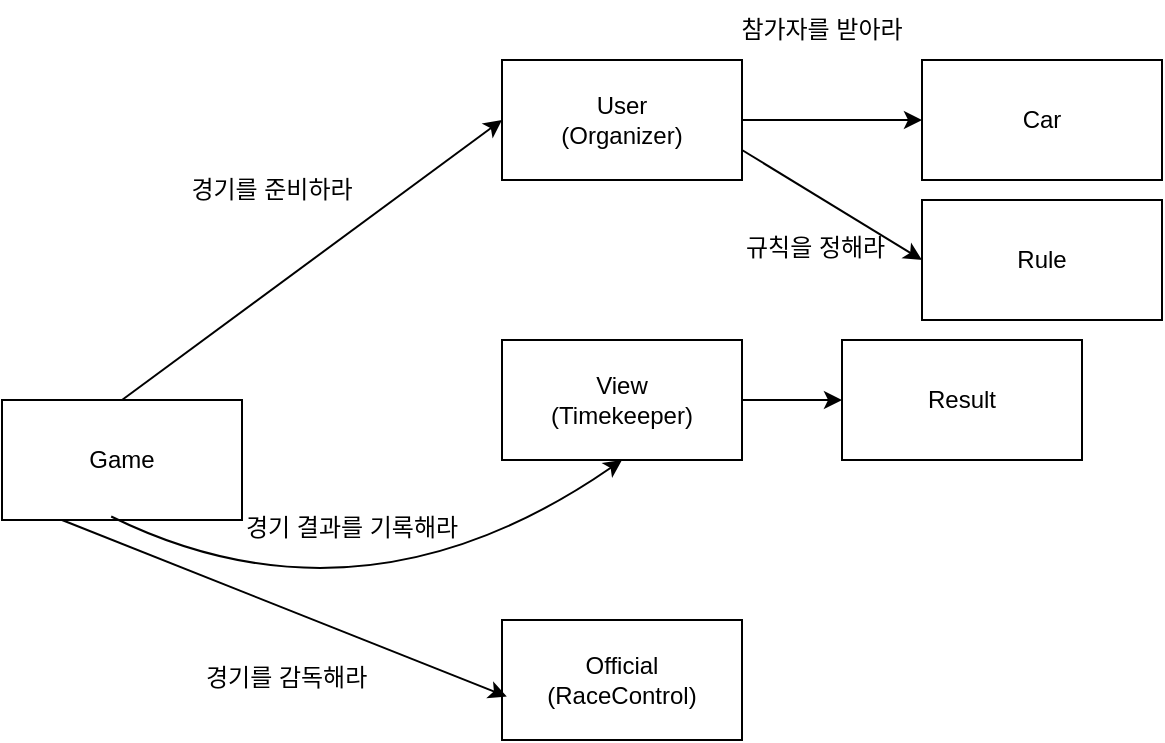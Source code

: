 <mxfile version="22.1.7" type="github">
  <diagram name="페이지-1" id="kt-0oAe_-V_F-y4itiqc">
    <mxGraphModel dx="1024" dy="541" grid="1" gridSize="10" guides="1" tooltips="1" connect="1" arrows="1" fold="1" page="1" pageScale="1" pageWidth="827" pageHeight="1169" math="0" shadow="0">
      <root>
        <mxCell id="0" />
        <mxCell id="1" parent="0" />
        <mxCell id="ZdGZJfH25Wl6BX2V0NJI-1" value="Car" style="rounded=0;whiteSpace=wrap;html=1;" vertex="1" parent="1">
          <mxGeometry x="600" y="100" width="120" height="60" as="geometry" />
        </mxCell>
        <mxCell id="ZdGZJfH25Wl6BX2V0NJI-2" value="Result" style="rounded=0;whiteSpace=wrap;html=1;" vertex="1" parent="1">
          <mxGeometry x="560" y="240" width="120" height="60" as="geometry" />
        </mxCell>
        <mxCell id="ZdGZJfH25Wl6BX2V0NJI-3" value="View&lt;br&gt;(Timekeeper)" style="rounded=0;whiteSpace=wrap;html=1;" vertex="1" parent="1">
          <mxGeometry x="390" y="240" width="120" height="60" as="geometry" />
        </mxCell>
        <mxCell id="ZdGZJfH25Wl6BX2V0NJI-4" value="User&lt;br&gt;(Organizer)" style="rounded=0;whiteSpace=wrap;html=1;" vertex="1" parent="1">
          <mxGeometry x="390" y="100" width="120" height="60" as="geometry" />
        </mxCell>
        <mxCell id="ZdGZJfH25Wl6BX2V0NJI-5" value="Official&lt;br&gt;(RaceControl)" style="rounded=0;whiteSpace=wrap;html=1;" vertex="1" parent="1">
          <mxGeometry x="390" y="380" width="120" height="60" as="geometry" />
        </mxCell>
        <mxCell id="ZdGZJfH25Wl6BX2V0NJI-6" value="Game" style="rounded=0;whiteSpace=wrap;html=1;" vertex="1" parent="1">
          <mxGeometry x="140" y="270" width="120" height="60" as="geometry" />
        </mxCell>
        <mxCell id="ZdGZJfH25Wl6BX2V0NJI-7" value="" style="endArrow=classic;html=1;rounded=0;exitX=0.5;exitY=0;exitDx=0;exitDy=0;entryX=0;entryY=0.5;entryDx=0;entryDy=0;" edge="1" parent="1" source="ZdGZJfH25Wl6BX2V0NJI-6" target="ZdGZJfH25Wl6BX2V0NJI-4">
          <mxGeometry width="50" height="50" relative="1" as="geometry">
            <mxPoint x="390" y="420" as="sourcePoint" />
            <mxPoint x="440" y="370" as="targetPoint" />
          </mxGeometry>
        </mxCell>
        <mxCell id="ZdGZJfH25Wl6BX2V0NJI-9" value="Rule" style="rounded=0;whiteSpace=wrap;html=1;" vertex="1" parent="1">
          <mxGeometry x="600" y="170" width="120" height="60" as="geometry" />
        </mxCell>
        <mxCell id="ZdGZJfH25Wl6BX2V0NJI-10" value="경기를 준비하라" style="text;html=1;strokeColor=none;fillColor=none;align=center;verticalAlign=middle;whiteSpace=wrap;rounded=0;" vertex="1" parent="1">
          <mxGeometry x="230" y="150" width="90" height="30" as="geometry" />
        </mxCell>
        <mxCell id="ZdGZJfH25Wl6BX2V0NJI-12" value="" style="endArrow=classic;html=1;rounded=0;exitX=1;exitY=0.5;exitDx=0;exitDy=0;entryX=0;entryY=0.5;entryDx=0;entryDy=0;" edge="1" parent="1" source="ZdGZJfH25Wl6BX2V0NJI-4" target="ZdGZJfH25Wl6BX2V0NJI-1">
          <mxGeometry width="50" height="50" relative="1" as="geometry">
            <mxPoint x="410" y="310" as="sourcePoint" />
            <mxPoint x="460" y="260" as="targetPoint" />
          </mxGeometry>
        </mxCell>
        <mxCell id="ZdGZJfH25Wl6BX2V0NJI-13" value="참가자를 받아라" style="text;html=1;strokeColor=none;fillColor=none;align=center;verticalAlign=middle;whiteSpace=wrap;rounded=0;" vertex="1" parent="1">
          <mxGeometry x="500" y="70" width="100" height="30" as="geometry" />
        </mxCell>
        <mxCell id="ZdGZJfH25Wl6BX2V0NJI-14" value="&lt;div style=&quot;text-align: center;&quot;&gt;규칙을 정해라&lt;/div&gt;" style="text;whiteSpace=wrap;html=1;" vertex="1" parent="1">
          <mxGeometry x="510" y="180" width="80" height="30" as="geometry" />
        </mxCell>
        <mxCell id="ZdGZJfH25Wl6BX2V0NJI-15" value="" style="endArrow=classic;html=1;rounded=0;exitX=1;exitY=0.75;exitDx=0;exitDy=0;entryX=0;entryY=0.5;entryDx=0;entryDy=0;" edge="1" parent="1" source="ZdGZJfH25Wl6BX2V0NJI-4" target="ZdGZJfH25Wl6BX2V0NJI-9">
          <mxGeometry width="50" height="50" relative="1" as="geometry">
            <mxPoint x="520" y="140" as="sourcePoint" />
            <mxPoint x="590" y="180" as="targetPoint" />
          </mxGeometry>
        </mxCell>
        <mxCell id="ZdGZJfH25Wl6BX2V0NJI-18" value="" style="curved=1;endArrow=classic;html=1;rounded=0;entryX=0.5;entryY=1;entryDx=0;entryDy=0;exitX=0.455;exitY=0.971;exitDx=0;exitDy=0;exitPerimeter=0;" edge="1" parent="1" source="ZdGZJfH25Wl6BX2V0NJI-6" target="ZdGZJfH25Wl6BX2V0NJI-3">
          <mxGeometry width="50" height="50" relative="1" as="geometry">
            <mxPoint x="320" y="380" as="sourcePoint" />
            <mxPoint x="370" y="330" as="targetPoint" />
            <Array as="points">
              <mxPoint x="320" y="390" />
            </Array>
          </mxGeometry>
        </mxCell>
        <mxCell id="ZdGZJfH25Wl6BX2V0NJI-19" value="경기 결과를 기록해라" style="text;whiteSpace=wrap;html=1;" vertex="1" parent="1">
          <mxGeometry x="260" y="320" width="120" height="30" as="geometry" />
        </mxCell>
        <mxCell id="ZdGZJfH25Wl6BX2V0NJI-20" value="" style="endArrow=classic;html=1;rounded=0;exitX=0.25;exitY=1;exitDx=0;exitDy=0;entryX=0.02;entryY=0.638;entryDx=0;entryDy=0;entryPerimeter=0;" edge="1" parent="1" source="ZdGZJfH25Wl6BX2V0NJI-6" target="ZdGZJfH25Wl6BX2V0NJI-5">
          <mxGeometry width="50" height="50" relative="1" as="geometry">
            <mxPoint x="410" y="310" as="sourcePoint" />
            <mxPoint x="460" y="260" as="targetPoint" />
          </mxGeometry>
        </mxCell>
        <mxCell id="ZdGZJfH25Wl6BX2V0NJI-21" value="경기를 감독해라" style="text;whiteSpace=wrap;html=1;" vertex="1" parent="1">
          <mxGeometry x="240" y="395" width="100" height="30" as="geometry" />
        </mxCell>
        <mxCell id="ZdGZJfH25Wl6BX2V0NJI-22" value="" style="endArrow=classic;html=1;rounded=0;exitX=1;exitY=0.5;exitDx=0;exitDy=0;entryX=0;entryY=0.5;entryDx=0;entryDy=0;" edge="1" parent="1" source="ZdGZJfH25Wl6BX2V0NJI-3" target="ZdGZJfH25Wl6BX2V0NJI-2">
          <mxGeometry width="50" height="50" relative="1" as="geometry">
            <mxPoint x="520" y="340" as="sourcePoint" />
            <mxPoint x="610" y="395" as="targetPoint" />
          </mxGeometry>
        </mxCell>
      </root>
    </mxGraphModel>
  </diagram>
</mxfile>
